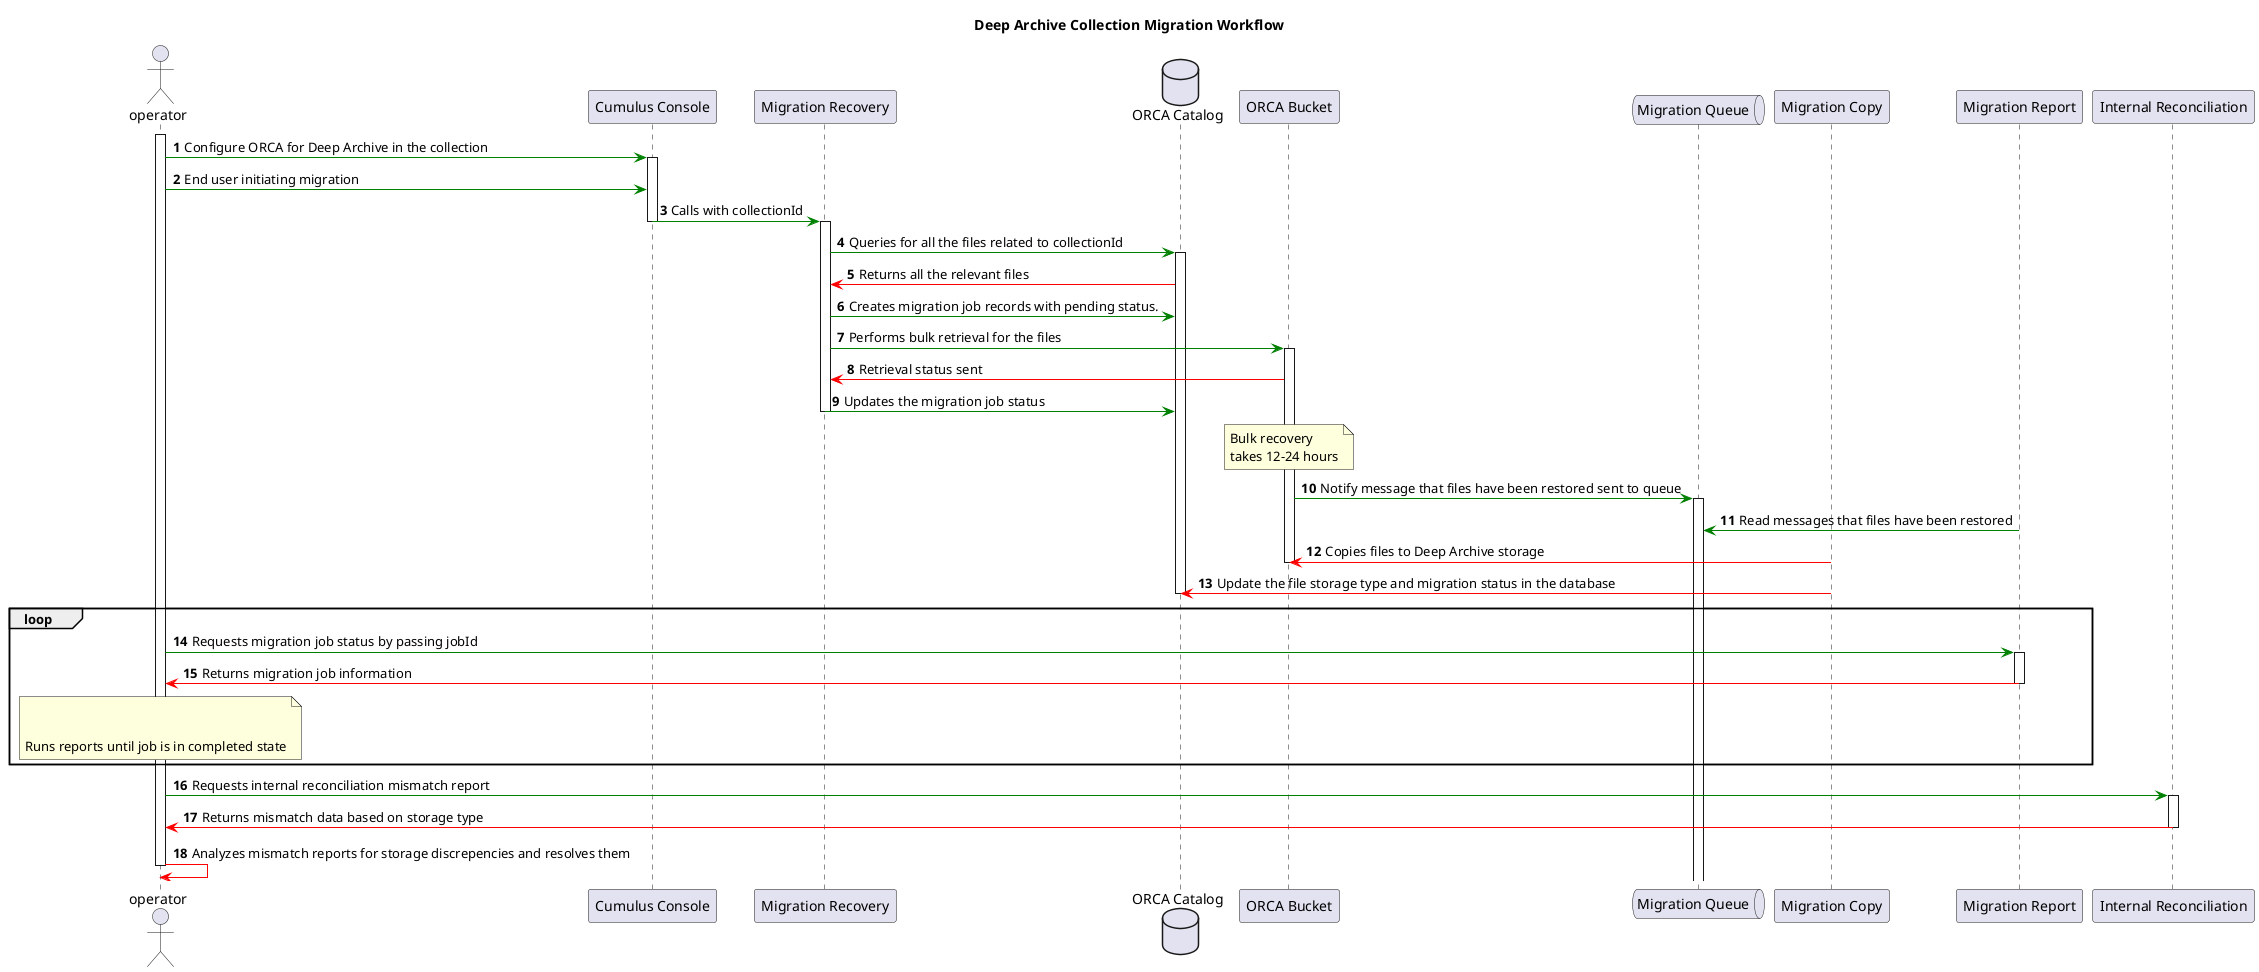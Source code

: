 @startuml

title "Deep Archive Collection Migration Workflow"

actor operator
participant "Cumulus Console" as cc
participant "Migration Recovery" as ms
database "ORCA Catalog" as oc
participant "ORCA Bucket" as ob
queue "Migration Queue" as mq
participant "Migration Copy" as mc
participant "Migration Report" as mr
participant "Internal Reconciliation" as ir
autonumber

activate operator

operator -[#green]> cc: Configure ORCA for Deep Archive in the collection
activate cc
operator -[#green]> cc: End user initiating migration
cc-[#green]> ms: Calls with collectionId
deactivate cc

activate ms


ms-[#green]> oc: Queries for all the files related to collectionId
activate oc
oc-[#red]>ms: Returns all the relevant files

ms -[#green]> oc: Creates migration job records with pending status.

ms-[#green]> ob: Performs bulk retrieval for the files
activate ob
ob -[#red]> ms: Retrieval status sent

ms -[#green]> oc: Updates the migration job status

deactivate ms
note over ob
Bulk recovery 
takes 12-24 hours
end note

ob-[#green]> mq: Notify message that files have been restored sent to queue

activate mq
mr-[#green]> mq: Read messages that files have been restored

mc -[#red]> ob: Copies files to Deep Archive storage

deactivate ob
mc-[#red]> oc: Update the file storage type and migration status in the database
deactivate oc
loop

operator -[#green]> mr: Requests migration job status by passing jobId

activate mr

mr -[#red]> operator: Returns migration job information
deactivate mr
note over operator


Runs reports until job is in completed state
end note
end

operator-[#green]> ir: Requests internal reconciliation mismatch report
activate ir
ir-[#red]> operator: Returns mismatch data based on storage type
deactivate ir
operator -[#red]> operator: Analyzes mismatch reports for storage discrepencies and resolves them


'
deactivate operator
@enduml